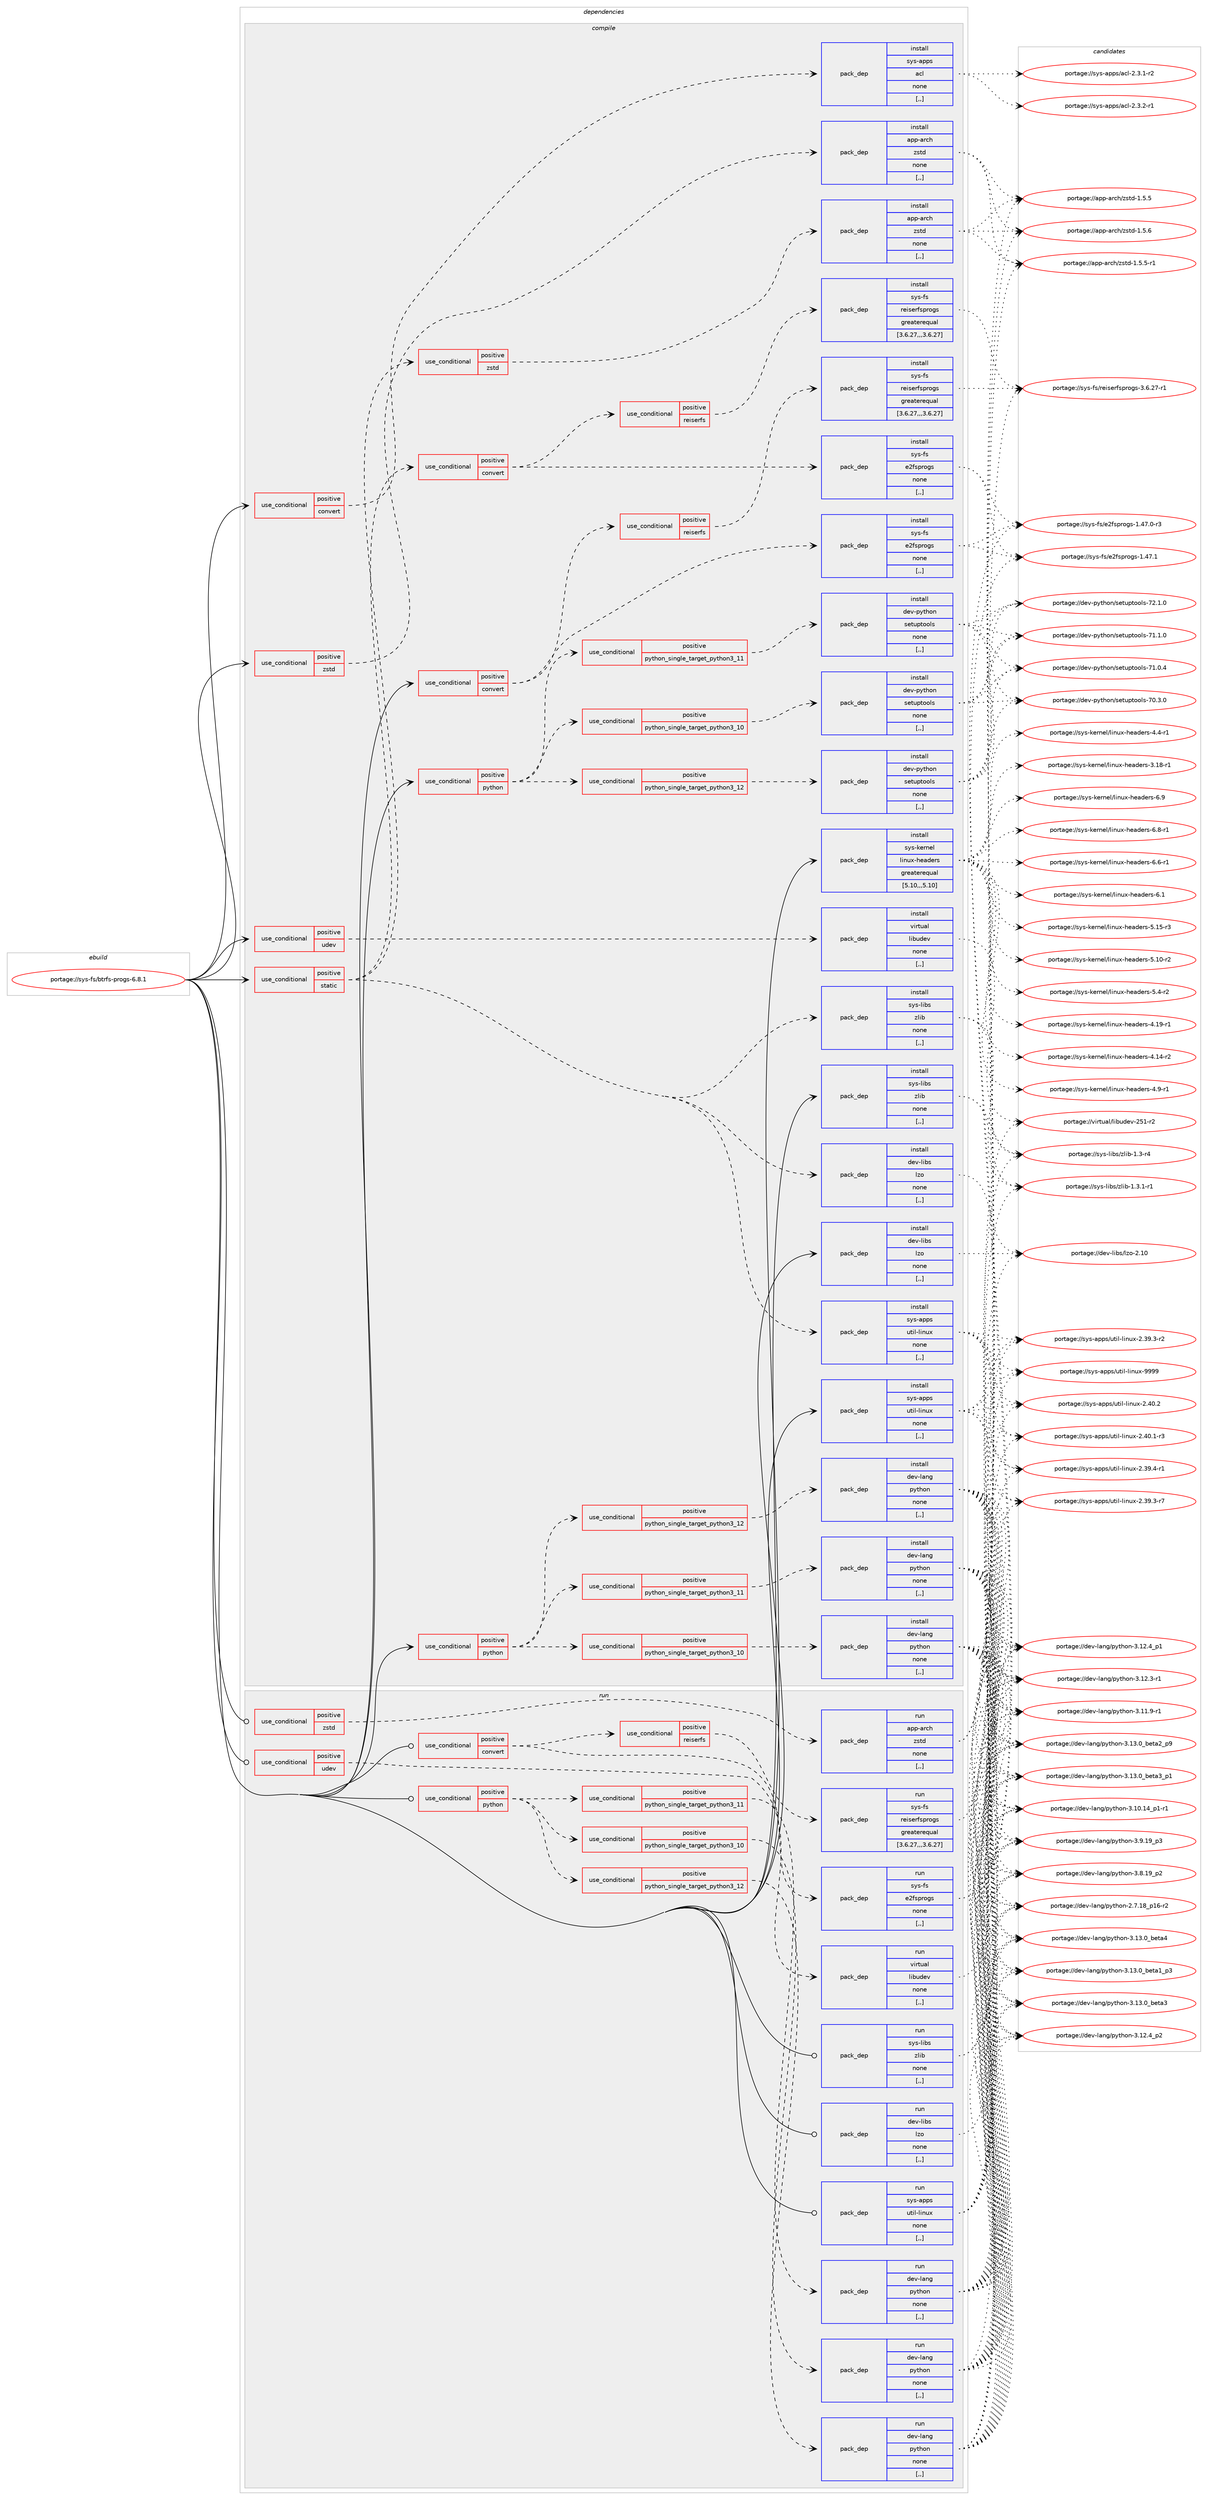 digraph prolog {

# *************
# Graph options
# *************

newrank=true;
concentrate=true;
compound=true;
graph [rankdir=LR,fontname=Helvetica,fontsize=10,ranksep=1.5];#, ranksep=2.5, nodesep=0.2];
edge  [arrowhead=vee];
node  [fontname=Helvetica,fontsize=10];

# **********
# The ebuild
# **********

subgraph cluster_leftcol {
color=gray;
label=<<i>ebuild</i>>;
id [label="portage://sys-fs/btrfs-progs-6.8.1", color=red, width=4, href="../sys-fs/btrfs-progs-6.8.1.svg"];
}

# ****************
# The dependencies
# ****************

subgraph cluster_midcol {
color=gray;
label=<<i>dependencies</i>>;
subgraph cluster_compile {
fillcolor="#eeeeee";
style=filled;
label=<<i>compile</i>>;
subgraph cond115962 {
dependency435616 [label=<<TABLE BORDER="0" CELLBORDER="1" CELLSPACING="0" CELLPADDING="4"><TR><TD ROWSPAN="3" CELLPADDING="10">use_conditional</TD></TR><TR><TD>positive</TD></TR><TR><TD>convert</TD></TR></TABLE>>, shape=none, color=red];
subgraph pack316686 {
dependency435617 [label=<<TABLE BORDER="0" CELLBORDER="1" CELLSPACING="0" CELLPADDING="4" WIDTH="220"><TR><TD ROWSPAN="6" CELLPADDING="30">pack_dep</TD></TR><TR><TD WIDTH="110">install</TD></TR><TR><TD>sys-apps</TD></TR><TR><TD>acl</TD></TR><TR><TD>none</TD></TR><TR><TD>[,,]</TD></TR></TABLE>>, shape=none, color=blue];
}
dependency435616:e -> dependency435617:w [weight=20,style="dashed",arrowhead="vee"];
}
id:e -> dependency435616:w [weight=20,style="solid",arrowhead="vee"];
subgraph cond115963 {
dependency435618 [label=<<TABLE BORDER="0" CELLBORDER="1" CELLSPACING="0" CELLPADDING="4"><TR><TD ROWSPAN="3" CELLPADDING="10">use_conditional</TD></TR><TR><TD>positive</TD></TR><TR><TD>convert</TD></TR></TABLE>>, shape=none, color=red];
subgraph pack316687 {
dependency435619 [label=<<TABLE BORDER="0" CELLBORDER="1" CELLSPACING="0" CELLPADDING="4" WIDTH="220"><TR><TD ROWSPAN="6" CELLPADDING="30">pack_dep</TD></TR><TR><TD WIDTH="110">install</TD></TR><TR><TD>sys-fs</TD></TR><TR><TD>e2fsprogs</TD></TR><TR><TD>none</TD></TR><TR><TD>[,,]</TD></TR></TABLE>>, shape=none, color=blue];
}
dependency435618:e -> dependency435619:w [weight=20,style="dashed",arrowhead="vee"];
subgraph cond115964 {
dependency435620 [label=<<TABLE BORDER="0" CELLBORDER="1" CELLSPACING="0" CELLPADDING="4"><TR><TD ROWSPAN="3" CELLPADDING="10">use_conditional</TD></TR><TR><TD>positive</TD></TR><TR><TD>reiserfs</TD></TR></TABLE>>, shape=none, color=red];
subgraph pack316688 {
dependency435621 [label=<<TABLE BORDER="0" CELLBORDER="1" CELLSPACING="0" CELLPADDING="4" WIDTH="220"><TR><TD ROWSPAN="6" CELLPADDING="30">pack_dep</TD></TR><TR><TD WIDTH="110">install</TD></TR><TR><TD>sys-fs</TD></TR><TR><TD>reiserfsprogs</TD></TR><TR><TD>greaterequal</TD></TR><TR><TD>[3.6.27,,,3.6.27]</TD></TR></TABLE>>, shape=none, color=blue];
}
dependency435620:e -> dependency435621:w [weight=20,style="dashed",arrowhead="vee"];
}
dependency435618:e -> dependency435620:w [weight=20,style="dashed",arrowhead="vee"];
}
id:e -> dependency435618:w [weight=20,style="solid",arrowhead="vee"];
subgraph cond115965 {
dependency435622 [label=<<TABLE BORDER="0" CELLBORDER="1" CELLSPACING="0" CELLPADDING="4"><TR><TD ROWSPAN="3" CELLPADDING="10">use_conditional</TD></TR><TR><TD>positive</TD></TR><TR><TD>python</TD></TR></TABLE>>, shape=none, color=red];
subgraph cond115966 {
dependency435623 [label=<<TABLE BORDER="0" CELLBORDER="1" CELLSPACING="0" CELLPADDING="4"><TR><TD ROWSPAN="3" CELLPADDING="10">use_conditional</TD></TR><TR><TD>positive</TD></TR><TR><TD>python_single_target_python3_10</TD></TR></TABLE>>, shape=none, color=red];
subgraph pack316689 {
dependency435624 [label=<<TABLE BORDER="0" CELLBORDER="1" CELLSPACING="0" CELLPADDING="4" WIDTH="220"><TR><TD ROWSPAN="6" CELLPADDING="30">pack_dep</TD></TR><TR><TD WIDTH="110">install</TD></TR><TR><TD>dev-lang</TD></TR><TR><TD>python</TD></TR><TR><TD>none</TD></TR><TR><TD>[,,]</TD></TR></TABLE>>, shape=none, color=blue];
}
dependency435623:e -> dependency435624:w [weight=20,style="dashed",arrowhead="vee"];
}
dependency435622:e -> dependency435623:w [weight=20,style="dashed",arrowhead="vee"];
subgraph cond115967 {
dependency435625 [label=<<TABLE BORDER="0" CELLBORDER="1" CELLSPACING="0" CELLPADDING="4"><TR><TD ROWSPAN="3" CELLPADDING="10">use_conditional</TD></TR><TR><TD>positive</TD></TR><TR><TD>python_single_target_python3_11</TD></TR></TABLE>>, shape=none, color=red];
subgraph pack316690 {
dependency435626 [label=<<TABLE BORDER="0" CELLBORDER="1" CELLSPACING="0" CELLPADDING="4" WIDTH="220"><TR><TD ROWSPAN="6" CELLPADDING="30">pack_dep</TD></TR><TR><TD WIDTH="110">install</TD></TR><TR><TD>dev-lang</TD></TR><TR><TD>python</TD></TR><TR><TD>none</TD></TR><TR><TD>[,,]</TD></TR></TABLE>>, shape=none, color=blue];
}
dependency435625:e -> dependency435626:w [weight=20,style="dashed",arrowhead="vee"];
}
dependency435622:e -> dependency435625:w [weight=20,style="dashed",arrowhead="vee"];
subgraph cond115968 {
dependency435627 [label=<<TABLE BORDER="0" CELLBORDER="1" CELLSPACING="0" CELLPADDING="4"><TR><TD ROWSPAN="3" CELLPADDING="10">use_conditional</TD></TR><TR><TD>positive</TD></TR><TR><TD>python_single_target_python3_12</TD></TR></TABLE>>, shape=none, color=red];
subgraph pack316691 {
dependency435628 [label=<<TABLE BORDER="0" CELLBORDER="1" CELLSPACING="0" CELLPADDING="4" WIDTH="220"><TR><TD ROWSPAN="6" CELLPADDING="30">pack_dep</TD></TR><TR><TD WIDTH="110">install</TD></TR><TR><TD>dev-lang</TD></TR><TR><TD>python</TD></TR><TR><TD>none</TD></TR><TR><TD>[,,]</TD></TR></TABLE>>, shape=none, color=blue];
}
dependency435627:e -> dependency435628:w [weight=20,style="dashed",arrowhead="vee"];
}
dependency435622:e -> dependency435627:w [weight=20,style="dashed",arrowhead="vee"];
}
id:e -> dependency435622:w [weight=20,style="solid",arrowhead="vee"];
subgraph cond115969 {
dependency435629 [label=<<TABLE BORDER="0" CELLBORDER="1" CELLSPACING="0" CELLPADDING="4"><TR><TD ROWSPAN="3" CELLPADDING="10">use_conditional</TD></TR><TR><TD>positive</TD></TR><TR><TD>python</TD></TR></TABLE>>, shape=none, color=red];
subgraph cond115970 {
dependency435630 [label=<<TABLE BORDER="0" CELLBORDER="1" CELLSPACING="0" CELLPADDING="4"><TR><TD ROWSPAN="3" CELLPADDING="10">use_conditional</TD></TR><TR><TD>positive</TD></TR><TR><TD>python_single_target_python3_10</TD></TR></TABLE>>, shape=none, color=red];
subgraph pack316692 {
dependency435631 [label=<<TABLE BORDER="0" CELLBORDER="1" CELLSPACING="0" CELLPADDING="4" WIDTH="220"><TR><TD ROWSPAN="6" CELLPADDING="30">pack_dep</TD></TR><TR><TD WIDTH="110">install</TD></TR><TR><TD>dev-python</TD></TR><TR><TD>setuptools</TD></TR><TR><TD>none</TD></TR><TR><TD>[,,]</TD></TR></TABLE>>, shape=none, color=blue];
}
dependency435630:e -> dependency435631:w [weight=20,style="dashed",arrowhead="vee"];
}
dependency435629:e -> dependency435630:w [weight=20,style="dashed",arrowhead="vee"];
subgraph cond115971 {
dependency435632 [label=<<TABLE BORDER="0" CELLBORDER="1" CELLSPACING="0" CELLPADDING="4"><TR><TD ROWSPAN="3" CELLPADDING="10">use_conditional</TD></TR><TR><TD>positive</TD></TR><TR><TD>python_single_target_python3_11</TD></TR></TABLE>>, shape=none, color=red];
subgraph pack316693 {
dependency435633 [label=<<TABLE BORDER="0" CELLBORDER="1" CELLSPACING="0" CELLPADDING="4" WIDTH="220"><TR><TD ROWSPAN="6" CELLPADDING="30">pack_dep</TD></TR><TR><TD WIDTH="110">install</TD></TR><TR><TD>dev-python</TD></TR><TR><TD>setuptools</TD></TR><TR><TD>none</TD></TR><TR><TD>[,,]</TD></TR></TABLE>>, shape=none, color=blue];
}
dependency435632:e -> dependency435633:w [weight=20,style="dashed",arrowhead="vee"];
}
dependency435629:e -> dependency435632:w [weight=20,style="dashed",arrowhead="vee"];
subgraph cond115972 {
dependency435634 [label=<<TABLE BORDER="0" CELLBORDER="1" CELLSPACING="0" CELLPADDING="4"><TR><TD ROWSPAN="3" CELLPADDING="10">use_conditional</TD></TR><TR><TD>positive</TD></TR><TR><TD>python_single_target_python3_12</TD></TR></TABLE>>, shape=none, color=red];
subgraph pack316694 {
dependency435635 [label=<<TABLE BORDER="0" CELLBORDER="1" CELLSPACING="0" CELLPADDING="4" WIDTH="220"><TR><TD ROWSPAN="6" CELLPADDING="30">pack_dep</TD></TR><TR><TD WIDTH="110">install</TD></TR><TR><TD>dev-python</TD></TR><TR><TD>setuptools</TD></TR><TR><TD>none</TD></TR><TR><TD>[,,]</TD></TR></TABLE>>, shape=none, color=blue];
}
dependency435634:e -> dependency435635:w [weight=20,style="dashed",arrowhead="vee"];
}
dependency435629:e -> dependency435634:w [weight=20,style="dashed",arrowhead="vee"];
}
id:e -> dependency435629:w [weight=20,style="solid",arrowhead="vee"];
subgraph cond115973 {
dependency435636 [label=<<TABLE BORDER="0" CELLBORDER="1" CELLSPACING="0" CELLPADDING="4"><TR><TD ROWSPAN="3" CELLPADDING="10">use_conditional</TD></TR><TR><TD>positive</TD></TR><TR><TD>static</TD></TR></TABLE>>, shape=none, color=red];
subgraph pack316695 {
dependency435637 [label=<<TABLE BORDER="0" CELLBORDER="1" CELLSPACING="0" CELLPADDING="4" WIDTH="220"><TR><TD ROWSPAN="6" CELLPADDING="30">pack_dep</TD></TR><TR><TD WIDTH="110">install</TD></TR><TR><TD>dev-libs</TD></TR><TR><TD>lzo</TD></TR><TR><TD>none</TD></TR><TR><TD>[,,]</TD></TR></TABLE>>, shape=none, color=blue];
}
dependency435636:e -> dependency435637:w [weight=20,style="dashed",arrowhead="vee"];
subgraph pack316696 {
dependency435638 [label=<<TABLE BORDER="0" CELLBORDER="1" CELLSPACING="0" CELLPADDING="4" WIDTH="220"><TR><TD ROWSPAN="6" CELLPADDING="30">pack_dep</TD></TR><TR><TD WIDTH="110">install</TD></TR><TR><TD>sys-apps</TD></TR><TR><TD>util-linux</TD></TR><TR><TD>none</TD></TR><TR><TD>[,,]</TD></TR></TABLE>>, shape=none, color=blue];
}
dependency435636:e -> dependency435638:w [weight=20,style="dashed",arrowhead="vee"];
subgraph pack316697 {
dependency435639 [label=<<TABLE BORDER="0" CELLBORDER="1" CELLSPACING="0" CELLPADDING="4" WIDTH="220"><TR><TD ROWSPAN="6" CELLPADDING="30">pack_dep</TD></TR><TR><TD WIDTH="110">install</TD></TR><TR><TD>sys-libs</TD></TR><TR><TD>zlib</TD></TR><TR><TD>none</TD></TR><TR><TD>[,,]</TD></TR></TABLE>>, shape=none, color=blue];
}
dependency435636:e -> dependency435639:w [weight=20,style="dashed",arrowhead="vee"];
subgraph cond115974 {
dependency435640 [label=<<TABLE BORDER="0" CELLBORDER="1" CELLSPACING="0" CELLPADDING="4"><TR><TD ROWSPAN="3" CELLPADDING="10">use_conditional</TD></TR><TR><TD>positive</TD></TR><TR><TD>convert</TD></TR></TABLE>>, shape=none, color=red];
subgraph pack316698 {
dependency435641 [label=<<TABLE BORDER="0" CELLBORDER="1" CELLSPACING="0" CELLPADDING="4" WIDTH="220"><TR><TD ROWSPAN="6" CELLPADDING="30">pack_dep</TD></TR><TR><TD WIDTH="110">install</TD></TR><TR><TD>sys-fs</TD></TR><TR><TD>e2fsprogs</TD></TR><TR><TD>none</TD></TR><TR><TD>[,,]</TD></TR></TABLE>>, shape=none, color=blue];
}
dependency435640:e -> dependency435641:w [weight=20,style="dashed",arrowhead="vee"];
subgraph cond115975 {
dependency435642 [label=<<TABLE BORDER="0" CELLBORDER="1" CELLSPACING="0" CELLPADDING="4"><TR><TD ROWSPAN="3" CELLPADDING="10">use_conditional</TD></TR><TR><TD>positive</TD></TR><TR><TD>reiserfs</TD></TR></TABLE>>, shape=none, color=red];
subgraph pack316699 {
dependency435643 [label=<<TABLE BORDER="0" CELLBORDER="1" CELLSPACING="0" CELLPADDING="4" WIDTH="220"><TR><TD ROWSPAN="6" CELLPADDING="30">pack_dep</TD></TR><TR><TD WIDTH="110">install</TD></TR><TR><TD>sys-fs</TD></TR><TR><TD>reiserfsprogs</TD></TR><TR><TD>greaterequal</TD></TR><TR><TD>[3.6.27,,,3.6.27]</TD></TR></TABLE>>, shape=none, color=blue];
}
dependency435642:e -> dependency435643:w [weight=20,style="dashed",arrowhead="vee"];
}
dependency435640:e -> dependency435642:w [weight=20,style="dashed",arrowhead="vee"];
}
dependency435636:e -> dependency435640:w [weight=20,style="dashed",arrowhead="vee"];
subgraph cond115976 {
dependency435644 [label=<<TABLE BORDER="0" CELLBORDER="1" CELLSPACING="0" CELLPADDING="4"><TR><TD ROWSPAN="3" CELLPADDING="10">use_conditional</TD></TR><TR><TD>positive</TD></TR><TR><TD>zstd</TD></TR></TABLE>>, shape=none, color=red];
subgraph pack316700 {
dependency435645 [label=<<TABLE BORDER="0" CELLBORDER="1" CELLSPACING="0" CELLPADDING="4" WIDTH="220"><TR><TD ROWSPAN="6" CELLPADDING="30">pack_dep</TD></TR><TR><TD WIDTH="110">install</TD></TR><TR><TD>app-arch</TD></TR><TR><TD>zstd</TD></TR><TR><TD>none</TD></TR><TR><TD>[,,]</TD></TR></TABLE>>, shape=none, color=blue];
}
dependency435644:e -> dependency435645:w [weight=20,style="dashed",arrowhead="vee"];
}
dependency435636:e -> dependency435644:w [weight=20,style="dashed",arrowhead="vee"];
}
id:e -> dependency435636:w [weight=20,style="solid",arrowhead="vee"];
subgraph cond115977 {
dependency435646 [label=<<TABLE BORDER="0" CELLBORDER="1" CELLSPACING="0" CELLPADDING="4"><TR><TD ROWSPAN="3" CELLPADDING="10">use_conditional</TD></TR><TR><TD>positive</TD></TR><TR><TD>udev</TD></TR></TABLE>>, shape=none, color=red];
subgraph pack316701 {
dependency435647 [label=<<TABLE BORDER="0" CELLBORDER="1" CELLSPACING="0" CELLPADDING="4" WIDTH="220"><TR><TD ROWSPAN="6" CELLPADDING="30">pack_dep</TD></TR><TR><TD WIDTH="110">install</TD></TR><TR><TD>virtual</TD></TR><TR><TD>libudev</TD></TR><TR><TD>none</TD></TR><TR><TD>[,,]</TD></TR></TABLE>>, shape=none, color=blue];
}
dependency435646:e -> dependency435647:w [weight=20,style="dashed",arrowhead="vee"];
}
id:e -> dependency435646:w [weight=20,style="solid",arrowhead="vee"];
subgraph cond115978 {
dependency435648 [label=<<TABLE BORDER="0" CELLBORDER="1" CELLSPACING="0" CELLPADDING="4"><TR><TD ROWSPAN="3" CELLPADDING="10">use_conditional</TD></TR><TR><TD>positive</TD></TR><TR><TD>zstd</TD></TR></TABLE>>, shape=none, color=red];
subgraph pack316702 {
dependency435649 [label=<<TABLE BORDER="0" CELLBORDER="1" CELLSPACING="0" CELLPADDING="4" WIDTH="220"><TR><TD ROWSPAN="6" CELLPADDING="30">pack_dep</TD></TR><TR><TD WIDTH="110">install</TD></TR><TR><TD>app-arch</TD></TR><TR><TD>zstd</TD></TR><TR><TD>none</TD></TR><TR><TD>[,,]</TD></TR></TABLE>>, shape=none, color=blue];
}
dependency435648:e -> dependency435649:w [weight=20,style="dashed",arrowhead="vee"];
}
id:e -> dependency435648:w [weight=20,style="solid",arrowhead="vee"];
subgraph pack316703 {
dependency435650 [label=<<TABLE BORDER="0" CELLBORDER="1" CELLSPACING="0" CELLPADDING="4" WIDTH="220"><TR><TD ROWSPAN="6" CELLPADDING="30">pack_dep</TD></TR><TR><TD WIDTH="110">install</TD></TR><TR><TD>dev-libs</TD></TR><TR><TD>lzo</TD></TR><TR><TD>none</TD></TR><TR><TD>[,,]</TD></TR></TABLE>>, shape=none, color=blue];
}
id:e -> dependency435650:w [weight=20,style="solid",arrowhead="vee"];
subgraph pack316704 {
dependency435651 [label=<<TABLE BORDER="0" CELLBORDER="1" CELLSPACING="0" CELLPADDING="4" WIDTH="220"><TR><TD ROWSPAN="6" CELLPADDING="30">pack_dep</TD></TR><TR><TD WIDTH="110">install</TD></TR><TR><TD>sys-apps</TD></TR><TR><TD>util-linux</TD></TR><TR><TD>none</TD></TR><TR><TD>[,,]</TD></TR></TABLE>>, shape=none, color=blue];
}
id:e -> dependency435651:w [weight=20,style="solid",arrowhead="vee"];
subgraph pack316705 {
dependency435652 [label=<<TABLE BORDER="0" CELLBORDER="1" CELLSPACING="0" CELLPADDING="4" WIDTH="220"><TR><TD ROWSPAN="6" CELLPADDING="30">pack_dep</TD></TR><TR><TD WIDTH="110">install</TD></TR><TR><TD>sys-kernel</TD></TR><TR><TD>linux-headers</TD></TR><TR><TD>greaterequal</TD></TR><TR><TD>[5.10,,,5.10]</TD></TR></TABLE>>, shape=none, color=blue];
}
id:e -> dependency435652:w [weight=20,style="solid",arrowhead="vee"];
subgraph pack316706 {
dependency435653 [label=<<TABLE BORDER="0" CELLBORDER="1" CELLSPACING="0" CELLPADDING="4" WIDTH="220"><TR><TD ROWSPAN="6" CELLPADDING="30">pack_dep</TD></TR><TR><TD WIDTH="110">install</TD></TR><TR><TD>sys-libs</TD></TR><TR><TD>zlib</TD></TR><TR><TD>none</TD></TR><TR><TD>[,,]</TD></TR></TABLE>>, shape=none, color=blue];
}
id:e -> dependency435653:w [weight=20,style="solid",arrowhead="vee"];
}
subgraph cluster_compileandrun {
fillcolor="#eeeeee";
style=filled;
label=<<i>compile and run</i>>;
}
subgraph cluster_run {
fillcolor="#eeeeee";
style=filled;
label=<<i>run</i>>;
subgraph cond115979 {
dependency435654 [label=<<TABLE BORDER="0" CELLBORDER="1" CELLSPACING="0" CELLPADDING="4"><TR><TD ROWSPAN="3" CELLPADDING="10">use_conditional</TD></TR><TR><TD>positive</TD></TR><TR><TD>convert</TD></TR></TABLE>>, shape=none, color=red];
subgraph pack316707 {
dependency435655 [label=<<TABLE BORDER="0" CELLBORDER="1" CELLSPACING="0" CELLPADDING="4" WIDTH="220"><TR><TD ROWSPAN="6" CELLPADDING="30">pack_dep</TD></TR><TR><TD WIDTH="110">run</TD></TR><TR><TD>sys-fs</TD></TR><TR><TD>e2fsprogs</TD></TR><TR><TD>none</TD></TR><TR><TD>[,,]</TD></TR></TABLE>>, shape=none, color=blue];
}
dependency435654:e -> dependency435655:w [weight=20,style="dashed",arrowhead="vee"];
subgraph cond115980 {
dependency435656 [label=<<TABLE BORDER="0" CELLBORDER="1" CELLSPACING="0" CELLPADDING="4"><TR><TD ROWSPAN="3" CELLPADDING="10">use_conditional</TD></TR><TR><TD>positive</TD></TR><TR><TD>reiserfs</TD></TR></TABLE>>, shape=none, color=red];
subgraph pack316708 {
dependency435657 [label=<<TABLE BORDER="0" CELLBORDER="1" CELLSPACING="0" CELLPADDING="4" WIDTH="220"><TR><TD ROWSPAN="6" CELLPADDING="30">pack_dep</TD></TR><TR><TD WIDTH="110">run</TD></TR><TR><TD>sys-fs</TD></TR><TR><TD>reiserfsprogs</TD></TR><TR><TD>greaterequal</TD></TR><TR><TD>[3.6.27,,,3.6.27]</TD></TR></TABLE>>, shape=none, color=blue];
}
dependency435656:e -> dependency435657:w [weight=20,style="dashed",arrowhead="vee"];
}
dependency435654:e -> dependency435656:w [weight=20,style="dashed",arrowhead="vee"];
}
id:e -> dependency435654:w [weight=20,style="solid",arrowhead="odot"];
subgraph cond115981 {
dependency435658 [label=<<TABLE BORDER="0" CELLBORDER="1" CELLSPACING="0" CELLPADDING="4"><TR><TD ROWSPAN="3" CELLPADDING="10">use_conditional</TD></TR><TR><TD>positive</TD></TR><TR><TD>python</TD></TR></TABLE>>, shape=none, color=red];
subgraph cond115982 {
dependency435659 [label=<<TABLE BORDER="0" CELLBORDER="1" CELLSPACING="0" CELLPADDING="4"><TR><TD ROWSPAN="3" CELLPADDING="10">use_conditional</TD></TR><TR><TD>positive</TD></TR><TR><TD>python_single_target_python3_10</TD></TR></TABLE>>, shape=none, color=red];
subgraph pack316709 {
dependency435660 [label=<<TABLE BORDER="0" CELLBORDER="1" CELLSPACING="0" CELLPADDING="4" WIDTH="220"><TR><TD ROWSPAN="6" CELLPADDING="30">pack_dep</TD></TR><TR><TD WIDTH="110">run</TD></TR><TR><TD>dev-lang</TD></TR><TR><TD>python</TD></TR><TR><TD>none</TD></TR><TR><TD>[,,]</TD></TR></TABLE>>, shape=none, color=blue];
}
dependency435659:e -> dependency435660:w [weight=20,style="dashed",arrowhead="vee"];
}
dependency435658:e -> dependency435659:w [weight=20,style="dashed",arrowhead="vee"];
subgraph cond115983 {
dependency435661 [label=<<TABLE BORDER="0" CELLBORDER="1" CELLSPACING="0" CELLPADDING="4"><TR><TD ROWSPAN="3" CELLPADDING="10">use_conditional</TD></TR><TR><TD>positive</TD></TR><TR><TD>python_single_target_python3_11</TD></TR></TABLE>>, shape=none, color=red];
subgraph pack316710 {
dependency435662 [label=<<TABLE BORDER="0" CELLBORDER="1" CELLSPACING="0" CELLPADDING="4" WIDTH="220"><TR><TD ROWSPAN="6" CELLPADDING="30">pack_dep</TD></TR><TR><TD WIDTH="110">run</TD></TR><TR><TD>dev-lang</TD></TR><TR><TD>python</TD></TR><TR><TD>none</TD></TR><TR><TD>[,,]</TD></TR></TABLE>>, shape=none, color=blue];
}
dependency435661:e -> dependency435662:w [weight=20,style="dashed",arrowhead="vee"];
}
dependency435658:e -> dependency435661:w [weight=20,style="dashed",arrowhead="vee"];
subgraph cond115984 {
dependency435663 [label=<<TABLE BORDER="0" CELLBORDER="1" CELLSPACING="0" CELLPADDING="4"><TR><TD ROWSPAN="3" CELLPADDING="10">use_conditional</TD></TR><TR><TD>positive</TD></TR><TR><TD>python_single_target_python3_12</TD></TR></TABLE>>, shape=none, color=red];
subgraph pack316711 {
dependency435664 [label=<<TABLE BORDER="0" CELLBORDER="1" CELLSPACING="0" CELLPADDING="4" WIDTH="220"><TR><TD ROWSPAN="6" CELLPADDING="30">pack_dep</TD></TR><TR><TD WIDTH="110">run</TD></TR><TR><TD>dev-lang</TD></TR><TR><TD>python</TD></TR><TR><TD>none</TD></TR><TR><TD>[,,]</TD></TR></TABLE>>, shape=none, color=blue];
}
dependency435663:e -> dependency435664:w [weight=20,style="dashed",arrowhead="vee"];
}
dependency435658:e -> dependency435663:w [weight=20,style="dashed",arrowhead="vee"];
}
id:e -> dependency435658:w [weight=20,style="solid",arrowhead="odot"];
subgraph cond115985 {
dependency435665 [label=<<TABLE BORDER="0" CELLBORDER="1" CELLSPACING="0" CELLPADDING="4"><TR><TD ROWSPAN="3" CELLPADDING="10">use_conditional</TD></TR><TR><TD>positive</TD></TR><TR><TD>udev</TD></TR></TABLE>>, shape=none, color=red];
subgraph pack316712 {
dependency435666 [label=<<TABLE BORDER="0" CELLBORDER="1" CELLSPACING="0" CELLPADDING="4" WIDTH="220"><TR><TD ROWSPAN="6" CELLPADDING="30">pack_dep</TD></TR><TR><TD WIDTH="110">run</TD></TR><TR><TD>virtual</TD></TR><TR><TD>libudev</TD></TR><TR><TD>none</TD></TR><TR><TD>[,,]</TD></TR></TABLE>>, shape=none, color=blue];
}
dependency435665:e -> dependency435666:w [weight=20,style="dashed",arrowhead="vee"];
}
id:e -> dependency435665:w [weight=20,style="solid",arrowhead="odot"];
subgraph cond115986 {
dependency435667 [label=<<TABLE BORDER="0" CELLBORDER="1" CELLSPACING="0" CELLPADDING="4"><TR><TD ROWSPAN="3" CELLPADDING="10">use_conditional</TD></TR><TR><TD>positive</TD></TR><TR><TD>zstd</TD></TR></TABLE>>, shape=none, color=red];
subgraph pack316713 {
dependency435668 [label=<<TABLE BORDER="0" CELLBORDER="1" CELLSPACING="0" CELLPADDING="4" WIDTH="220"><TR><TD ROWSPAN="6" CELLPADDING="30">pack_dep</TD></TR><TR><TD WIDTH="110">run</TD></TR><TR><TD>app-arch</TD></TR><TR><TD>zstd</TD></TR><TR><TD>none</TD></TR><TR><TD>[,,]</TD></TR></TABLE>>, shape=none, color=blue];
}
dependency435667:e -> dependency435668:w [weight=20,style="dashed",arrowhead="vee"];
}
id:e -> dependency435667:w [weight=20,style="solid",arrowhead="odot"];
subgraph pack316714 {
dependency435669 [label=<<TABLE BORDER="0" CELLBORDER="1" CELLSPACING="0" CELLPADDING="4" WIDTH="220"><TR><TD ROWSPAN="6" CELLPADDING="30">pack_dep</TD></TR><TR><TD WIDTH="110">run</TD></TR><TR><TD>dev-libs</TD></TR><TR><TD>lzo</TD></TR><TR><TD>none</TD></TR><TR><TD>[,,]</TD></TR></TABLE>>, shape=none, color=blue];
}
id:e -> dependency435669:w [weight=20,style="solid",arrowhead="odot"];
subgraph pack316715 {
dependency435670 [label=<<TABLE BORDER="0" CELLBORDER="1" CELLSPACING="0" CELLPADDING="4" WIDTH="220"><TR><TD ROWSPAN="6" CELLPADDING="30">pack_dep</TD></TR><TR><TD WIDTH="110">run</TD></TR><TR><TD>sys-apps</TD></TR><TR><TD>util-linux</TD></TR><TR><TD>none</TD></TR><TR><TD>[,,]</TD></TR></TABLE>>, shape=none, color=blue];
}
id:e -> dependency435670:w [weight=20,style="solid",arrowhead="odot"];
subgraph pack316716 {
dependency435671 [label=<<TABLE BORDER="0" CELLBORDER="1" CELLSPACING="0" CELLPADDING="4" WIDTH="220"><TR><TD ROWSPAN="6" CELLPADDING="30">pack_dep</TD></TR><TR><TD WIDTH="110">run</TD></TR><TR><TD>sys-libs</TD></TR><TR><TD>zlib</TD></TR><TR><TD>none</TD></TR><TR><TD>[,,]</TD></TR></TABLE>>, shape=none, color=blue];
}
id:e -> dependency435671:w [weight=20,style="solid",arrowhead="odot"];
}
}

# **************
# The candidates
# **************

subgraph cluster_choices {
rank=same;
color=gray;
label=<<i>candidates</i>>;

subgraph choice316686 {
color=black;
nodesep=1;
choice11512111545971121121154797991084550465146504511449 [label="portage://sys-apps/acl-2.3.2-r1", color=red, width=4,href="../sys-apps/acl-2.3.2-r1.svg"];
choice11512111545971121121154797991084550465146494511450 [label="portage://sys-apps/acl-2.3.1-r2", color=red, width=4,href="../sys-apps/acl-2.3.1-r2.svg"];
dependency435617:e -> choice11512111545971121121154797991084550465146504511449:w [style=dotted,weight="100"];
dependency435617:e -> choice11512111545971121121154797991084550465146494511450:w [style=dotted,weight="100"];
}
subgraph choice316687 {
color=black;
nodesep=1;
choice11512111545102115471015010211511211411110311545494652554649 [label="portage://sys-fs/e2fsprogs-1.47.1", color=red, width=4,href="../sys-fs/e2fsprogs-1.47.1.svg"];
choice115121115451021154710150102115112114111103115454946525546484511451 [label="portage://sys-fs/e2fsprogs-1.47.0-r3", color=red, width=4,href="../sys-fs/e2fsprogs-1.47.0-r3.svg"];
dependency435619:e -> choice11512111545102115471015010211511211411110311545494652554649:w [style=dotted,weight="100"];
dependency435619:e -> choice115121115451021154710150102115112114111103115454946525546484511451:w [style=dotted,weight="100"];
}
subgraph choice316688 {
color=black;
nodesep=1;
choice1151211154510211547114101105115101114102115112114111103115455146544650554511449 [label="portage://sys-fs/reiserfsprogs-3.6.27-r1", color=red, width=4,href="../sys-fs/reiserfsprogs-3.6.27-r1.svg"];
dependency435621:e -> choice1151211154510211547114101105115101114102115112114111103115455146544650554511449:w [style=dotted,weight="100"];
}
subgraph choice316689 {
color=black;
nodesep=1;
choice1001011184510897110103471121211161041111104551464951464895981011169752 [label="portage://dev-lang/python-3.13.0_beta4", color=red, width=4,href="../dev-lang/python-3.13.0_beta4.svg"];
choice10010111845108971101034711212111610411111045514649514648959810111697519511249 [label="portage://dev-lang/python-3.13.0_beta3_p1", color=red, width=4,href="../dev-lang/python-3.13.0_beta3_p1.svg"];
choice1001011184510897110103471121211161041111104551464951464895981011169751 [label="portage://dev-lang/python-3.13.0_beta3", color=red, width=4,href="../dev-lang/python-3.13.0_beta3.svg"];
choice10010111845108971101034711212111610411111045514649514648959810111697509511257 [label="portage://dev-lang/python-3.13.0_beta2_p9", color=red, width=4,href="../dev-lang/python-3.13.0_beta2_p9.svg"];
choice10010111845108971101034711212111610411111045514649514648959810111697499511251 [label="portage://dev-lang/python-3.13.0_beta1_p3", color=red, width=4,href="../dev-lang/python-3.13.0_beta1_p3.svg"];
choice100101118451089711010347112121116104111110455146495046529511250 [label="portage://dev-lang/python-3.12.4_p2", color=red, width=4,href="../dev-lang/python-3.12.4_p2.svg"];
choice100101118451089711010347112121116104111110455146495046529511249 [label="portage://dev-lang/python-3.12.4_p1", color=red, width=4,href="../dev-lang/python-3.12.4_p1.svg"];
choice100101118451089711010347112121116104111110455146495046514511449 [label="portage://dev-lang/python-3.12.3-r1", color=red, width=4,href="../dev-lang/python-3.12.3-r1.svg"];
choice100101118451089711010347112121116104111110455146494946574511449 [label="portage://dev-lang/python-3.11.9-r1", color=red, width=4,href="../dev-lang/python-3.11.9-r1.svg"];
choice100101118451089711010347112121116104111110455146494846495295112494511449 [label="portage://dev-lang/python-3.10.14_p1-r1", color=red, width=4,href="../dev-lang/python-3.10.14_p1-r1.svg"];
choice100101118451089711010347112121116104111110455146574649579511251 [label="portage://dev-lang/python-3.9.19_p3", color=red, width=4,href="../dev-lang/python-3.9.19_p3.svg"];
choice100101118451089711010347112121116104111110455146564649579511250 [label="portage://dev-lang/python-3.8.19_p2", color=red, width=4,href="../dev-lang/python-3.8.19_p2.svg"];
choice100101118451089711010347112121116104111110455046554649569511249544511450 [label="portage://dev-lang/python-2.7.18_p16-r2", color=red, width=4,href="../dev-lang/python-2.7.18_p16-r2.svg"];
dependency435624:e -> choice1001011184510897110103471121211161041111104551464951464895981011169752:w [style=dotted,weight="100"];
dependency435624:e -> choice10010111845108971101034711212111610411111045514649514648959810111697519511249:w [style=dotted,weight="100"];
dependency435624:e -> choice1001011184510897110103471121211161041111104551464951464895981011169751:w [style=dotted,weight="100"];
dependency435624:e -> choice10010111845108971101034711212111610411111045514649514648959810111697509511257:w [style=dotted,weight="100"];
dependency435624:e -> choice10010111845108971101034711212111610411111045514649514648959810111697499511251:w [style=dotted,weight="100"];
dependency435624:e -> choice100101118451089711010347112121116104111110455146495046529511250:w [style=dotted,weight="100"];
dependency435624:e -> choice100101118451089711010347112121116104111110455146495046529511249:w [style=dotted,weight="100"];
dependency435624:e -> choice100101118451089711010347112121116104111110455146495046514511449:w [style=dotted,weight="100"];
dependency435624:e -> choice100101118451089711010347112121116104111110455146494946574511449:w [style=dotted,weight="100"];
dependency435624:e -> choice100101118451089711010347112121116104111110455146494846495295112494511449:w [style=dotted,weight="100"];
dependency435624:e -> choice100101118451089711010347112121116104111110455146574649579511251:w [style=dotted,weight="100"];
dependency435624:e -> choice100101118451089711010347112121116104111110455146564649579511250:w [style=dotted,weight="100"];
dependency435624:e -> choice100101118451089711010347112121116104111110455046554649569511249544511450:w [style=dotted,weight="100"];
}
subgraph choice316690 {
color=black;
nodesep=1;
choice1001011184510897110103471121211161041111104551464951464895981011169752 [label="portage://dev-lang/python-3.13.0_beta4", color=red, width=4,href="../dev-lang/python-3.13.0_beta4.svg"];
choice10010111845108971101034711212111610411111045514649514648959810111697519511249 [label="portage://dev-lang/python-3.13.0_beta3_p1", color=red, width=4,href="../dev-lang/python-3.13.0_beta3_p1.svg"];
choice1001011184510897110103471121211161041111104551464951464895981011169751 [label="portage://dev-lang/python-3.13.0_beta3", color=red, width=4,href="../dev-lang/python-3.13.0_beta3.svg"];
choice10010111845108971101034711212111610411111045514649514648959810111697509511257 [label="portage://dev-lang/python-3.13.0_beta2_p9", color=red, width=4,href="../dev-lang/python-3.13.0_beta2_p9.svg"];
choice10010111845108971101034711212111610411111045514649514648959810111697499511251 [label="portage://dev-lang/python-3.13.0_beta1_p3", color=red, width=4,href="../dev-lang/python-3.13.0_beta1_p3.svg"];
choice100101118451089711010347112121116104111110455146495046529511250 [label="portage://dev-lang/python-3.12.4_p2", color=red, width=4,href="../dev-lang/python-3.12.4_p2.svg"];
choice100101118451089711010347112121116104111110455146495046529511249 [label="portage://dev-lang/python-3.12.4_p1", color=red, width=4,href="../dev-lang/python-3.12.4_p1.svg"];
choice100101118451089711010347112121116104111110455146495046514511449 [label="portage://dev-lang/python-3.12.3-r1", color=red, width=4,href="../dev-lang/python-3.12.3-r1.svg"];
choice100101118451089711010347112121116104111110455146494946574511449 [label="portage://dev-lang/python-3.11.9-r1", color=red, width=4,href="../dev-lang/python-3.11.9-r1.svg"];
choice100101118451089711010347112121116104111110455146494846495295112494511449 [label="portage://dev-lang/python-3.10.14_p1-r1", color=red, width=4,href="../dev-lang/python-3.10.14_p1-r1.svg"];
choice100101118451089711010347112121116104111110455146574649579511251 [label="portage://dev-lang/python-3.9.19_p3", color=red, width=4,href="../dev-lang/python-3.9.19_p3.svg"];
choice100101118451089711010347112121116104111110455146564649579511250 [label="portage://dev-lang/python-3.8.19_p2", color=red, width=4,href="../dev-lang/python-3.8.19_p2.svg"];
choice100101118451089711010347112121116104111110455046554649569511249544511450 [label="portage://dev-lang/python-2.7.18_p16-r2", color=red, width=4,href="../dev-lang/python-2.7.18_p16-r2.svg"];
dependency435626:e -> choice1001011184510897110103471121211161041111104551464951464895981011169752:w [style=dotted,weight="100"];
dependency435626:e -> choice10010111845108971101034711212111610411111045514649514648959810111697519511249:w [style=dotted,weight="100"];
dependency435626:e -> choice1001011184510897110103471121211161041111104551464951464895981011169751:w [style=dotted,weight="100"];
dependency435626:e -> choice10010111845108971101034711212111610411111045514649514648959810111697509511257:w [style=dotted,weight="100"];
dependency435626:e -> choice10010111845108971101034711212111610411111045514649514648959810111697499511251:w [style=dotted,weight="100"];
dependency435626:e -> choice100101118451089711010347112121116104111110455146495046529511250:w [style=dotted,weight="100"];
dependency435626:e -> choice100101118451089711010347112121116104111110455146495046529511249:w [style=dotted,weight="100"];
dependency435626:e -> choice100101118451089711010347112121116104111110455146495046514511449:w [style=dotted,weight="100"];
dependency435626:e -> choice100101118451089711010347112121116104111110455146494946574511449:w [style=dotted,weight="100"];
dependency435626:e -> choice100101118451089711010347112121116104111110455146494846495295112494511449:w [style=dotted,weight="100"];
dependency435626:e -> choice100101118451089711010347112121116104111110455146574649579511251:w [style=dotted,weight="100"];
dependency435626:e -> choice100101118451089711010347112121116104111110455146564649579511250:w [style=dotted,weight="100"];
dependency435626:e -> choice100101118451089711010347112121116104111110455046554649569511249544511450:w [style=dotted,weight="100"];
}
subgraph choice316691 {
color=black;
nodesep=1;
choice1001011184510897110103471121211161041111104551464951464895981011169752 [label="portage://dev-lang/python-3.13.0_beta4", color=red, width=4,href="../dev-lang/python-3.13.0_beta4.svg"];
choice10010111845108971101034711212111610411111045514649514648959810111697519511249 [label="portage://dev-lang/python-3.13.0_beta3_p1", color=red, width=4,href="../dev-lang/python-3.13.0_beta3_p1.svg"];
choice1001011184510897110103471121211161041111104551464951464895981011169751 [label="portage://dev-lang/python-3.13.0_beta3", color=red, width=4,href="../dev-lang/python-3.13.0_beta3.svg"];
choice10010111845108971101034711212111610411111045514649514648959810111697509511257 [label="portage://dev-lang/python-3.13.0_beta2_p9", color=red, width=4,href="../dev-lang/python-3.13.0_beta2_p9.svg"];
choice10010111845108971101034711212111610411111045514649514648959810111697499511251 [label="portage://dev-lang/python-3.13.0_beta1_p3", color=red, width=4,href="../dev-lang/python-3.13.0_beta1_p3.svg"];
choice100101118451089711010347112121116104111110455146495046529511250 [label="portage://dev-lang/python-3.12.4_p2", color=red, width=4,href="../dev-lang/python-3.12.4_p2.svg"];
choice100101118451089711010347112121116104111110455146495046529511249 [label="portage://dev-lang/python-3.12.4_p1", color=red, width=4,href="../dev-lang/python-3.12.4_p1.svg"];
choice100101118451089711010347112121116104111110455146495046514511449 [label="portage://dev-lang/python-3.12.3-r1", color=red, width=4,href="../dev-lang/python-3.12.3-r1.svg"];
choice100101118451089711010347112121116104111110455146494946574511449 [label="portage://dev-lang/python-3.11.9-r1", color=red, width=4,href="../dev-lang/python-3.11.9-r1.svg"];
choice100101118451089711010347112121116104111110455146494846495295112494511449 [label="portage://dev-lang/python-3.10.14_p1-r1", color=red, width=4,href="../dev-lang/python-3.10.14_p1-r1.svg"];
choice100101118451089711010347112121116104111110455146574649579511251 [label="portage://dev-lang/python-3.9.19_p3", color=red, width=4,href="../dev-lang/python-3.9.19_p3.svg"];
choice100101118451089711010347112121116104111110455146564649579511250 [label="portage://dev-lang/python-3.8.19_p2", color=red, width=4,href="../dev-lang/python-3.8.19_p2.svg"];
choice100101118451089711010347112121116104111110455046554649569511249544511450 [label="portage://dev-lang/python-2.7.18_p16-r2", color=red, width=4,href="../dev-lang/python-2.7.18_p16-r2.svg"];
dependency435628:e -> choice1001011184510897110103471121211161041111104551464951464895981011169752:w [style=dotted,weight="100"];
dependency435628:e -> choice10010111845108971101034711212111610411111045514649514648959810111697519511249:w [style=dotted,weight="100"];
dependency435628:e -> choice1001011184510897110103471121211161041111104551464951464895981011169751:w [style=dotted,weight="100"];
dependency435628:e -> choice10010111845108971101034711212111610411111045514649514648959810111697509511257:w [style=dotted,weight="100"];
dependency435628:e -> choice10010111845108971101034711212111610411111045514649514648959810111697499511251:w [style=dotted,weight="100"];
dependency435628:e -> choice100101118451089711010347112121116104111110455146495046529511250:w [style=dotted,weight="100"];
dependency435628:e -> choice100101118451089711010347112121116104111110455146495046529511249:w [style=dotted,weight="100"];
dependency435628:e -> choice100101118451089711010347112121116104111110455146495046514511449:w [style=dotted,weight="100"];
dependency435628:e -> choice100101118451089711010347112121116104111110455146494946574511449:w [style=dotted,weight="100"];
dependency435628:e -> choice100101118451089711010347112121116104111110455146494846495295112494511449:w [style=dotted,weight="100"];
dependency435628:e -> choice100101118451089711010347112121116104111110455146574649579511251:w [style=dotted,weight="100"];
dependency435628:e -> choice100101118451089711010347112121116104111110455146564649579511250:w [style=dotted,weight="100"];
dependency435628:e -> choice100101118451089711010347112121116104111110455046554649569511249544511450:w [style=dotted,weight="100"];
}
subgraph choice316692 {
color=black;
nodesep=1;
choice100101118451121211161041111104711510111611711211611111110811545555046494648 [label="portage://dev-python/setuptools-72.1.0", color=red, width=4,href="../dev-python/setuptools-72.1.0.svg"];
choice100101118451121211161041111104711510111611711211611111110811545554946494648 [label="portage://dev-python/setuptools-71.1.0", color=red, width=4,href="../dev-python/setuptools-71.1.0.svg"];
choice100101118451121211161041111104711510111611711211611111110811545554946484652 [label="portage://dev-python/setuptools-71.0.4", color=red, width=4,href="../dev-python/setuptools-71.0.4.svg"];
choice100101118451121211161041111104711510111611711211611111110811545554846514648 [label="portage://dev-python/setuptools-70.3.0", color=red, width=4,href="../dev-python/setuptools-70.3.0.svg"];
dependency435631:e -> choice100101118451121211161041111104711510111611711211611111110811545555046494648:w [style=dotted,weight="100"];
dependency435631:e -> choice100101118451121211161041111104711510111611711211611111110811545554946494648:w [style=dotted,weight="100"];
dependency435631:e -> choice100101118451121211161041111104711510111611711211611111110811545554946484652:w [style=dotted,weight="100"];
dependency435631:e -> choice100101118451121211161041111104711510111611711211611111110811545554846514648:w [style=dotted,weight="100"];
}
subgraph choice316693 {
color=black;
nodesep=1;
choice100101118451121211161041111104711510111611711211611111110811545555046494648 [label="portage://dev-python/setuptools-72.1.0", color=red, width=4,href="../dev-python/setuptools-72.1.0.svg"];
choice100101118451121211161041111104711510111611711211611111110811545554946494648 [label="portage://dev-python/setuptools-71.1.0", color=red, width=4,href="../dev-python/setuptools-71.1.0.svg"];
choice100101118451121211161041111104711510111611711211611111110811545554946484652 [label="portage://dev-python/setuptools-71.0.4", color=red, width=4,href="../dev-python/setuptools-71.0.4.svg"];
choice100101118451121211161041111104711510111611711211611111110811545554846514648 [label="portage://dev-python/setuptools-70.3.0", color=red, width=4,href="../dev-python/setuptools-70.3.0.svg"];
dependency435633:e -> choice100101118451121211161041111104711510111611711211611111110811545555046494648:w [style=dotted,weight="100"];
dependency435633:e -> choice100101118451121211161041111104711510111611711211611111110811545554946494648:w [style=dotted,weight="100"];
dependency435633:e -> choice100101118451121211161041111104711510111611711211611111110811545554946484652:w [style=dotted,weight="100"];
dependency435633:e -> choice100101118451121211161041111104711510111611711211611111110811545554846514648:w [style=dotted,weight="100"];
}
subgraph choice316694 {
color=black;
nodesep=1;
choice100101118451121211161041111104711510111611711211611111110811545555046494648 [label="portage://dev-python/setuptools-72.1.0", color=red, width=4,href="../dev-python/setuptools-72.1.0.svg"];
choice100101118451121211161041111104711510111611711211611111110811545554946494648 [label="portage://dev-python/setuptools-71.1.0", color=red, width=4,href="../dev-python/setuptools-71.1.0.svg"];
choice100101118451121211161041111104711510111611711211611111110811545554946484652 [label="portage://dev-python/setuptools-71.0.4", color=red, width=4,href="../dev-python/setuptools-71.0.4.svg"];
choice100101118451121211161041111104711510111611711211611111110811545554846514648 [label="portage://dev-python/setuptools-70.3.0", color=red, width=4,href="../dev-python/setuptools-70.3.0.svg"];
dependency435635:e -> choice100101118451121211161041111104711510111611711211611111110811545555046494648:w [style=dotted,weight="100"];
dependency435635:e -> choice100101118451121211161041111104711510111611711211611111110811545554946494648:w [style=dotted,weight="100"];
dependency435635:e -> choice100101118451121211161041111104711510111611711211611111110811545554946484652:w [style=dotted,weight="100"];
dependency435635:e -> choice100101118451121211161041111104711510111611711211611111110811545554846514648:w [style=dotted,weight="100"];
}
subgraph choice316695 {
color=black;
nodesep=1;
choice1001011184510810598115471081221114550464948 [label="portage://dev-libs/lzo-2.10", color=red, width=4,href="../dev-libs/lzo-2.10.svg"];
dependency435637:e -> choice1001011184510810598115471081221114550464948:w [style=dotted,weight="100"];
}
subgraph choice316696 {
color=black;
nodesep=1;
choice115121115459711211211547117116105108451081051101171204557575757 [label="portage://sys-apps/util-linux-9999", color=red, width=4,href="../sys-apps/util-linux-9999.svg"];
choice1151211154597112112115471171161051084510810511011712045504652484650 [label="portage://sys-apps/util-linux-2.40.2", color=red, width=4,href="../sys-apps/util-linux-2.40.2.svg"];
choice11512111545971121121154711711610510845108105110117120455046524846494511451 [label="portage://sys-apps/util-linux-2.40.1-r3", color=red, width=4,href="../sys-apps/util-linux-2.40.1-r3.svg"];
choice11512111545971121121154711711610510845108105110117120455046515746524511449 [label="portage://sys-apps/util-linux-2.39.4-r1", color=red, width=4,href="../sys-apps/util-linux-2.39.4-r1.svg"];
choice11512111545971121121154711711610510845108105110117120455046515746514511455 [label="portage://sys-apps/util-linux-2.39.3-r7", color=red, width=4,href="../sys-apps/util-linux-2.39.3-r7.svg"];
choice11512111545971121121154711711610510845108105110117120455046515746514511450 [label="portage://sys-apps/util-linux-2.39.3-r2", color=red, width=4,href="../sys-apps/util-linux-2.39.3-r2.svg"];
dependency435638:e -> choice115121115459711211211547117116105108451081051101171204557575757:w [style=dotted,weight="100"];
dependency435638:e -> choice1151211154597112112115471171161051084510810511011712045504652484650:w [style=dotted,weight="100"];
dependency435638:e -> choice11512111545971121121154711711610510845108105110117120455046524846494511451:w [style=dotted,weight="100"];
dependency435638:e -> choice11512111545971121121154711711610510845108105110117120455046515746524511449:w [style=dotted,weight="100"];
dependency435638:e -> choice11512111545971121121154711711610510845108105110117120455046515746514511455:w [style=dotted,weight="100"];
dependency435638:e -> choice11512111545971121121154711711610510845108105110117120455046515746514511450:w [style=dotted,weight="100"];
}
subgraph choice316697 {
color=black;
nodesep=1;
choice115121115451081059811547122108105984549465146494511449 [label="portage://sys-libs/zlib-1.3.1-r1", color=red, width=4,href="../sys-libs/zlib-1.3.1-r1.svg"];
choice11512111545108105981154712210810598454946514511452 [label="portage://sys-libs/zlib-1.3-r4", color=red, width=4,href="../sys-libs/zlib-1.3-r4.svg"];
dependency435639:e -> choice115121115451081059811547122108105984549465146494511449:w [style=dotted,weight="100"];
dependency435639:e -> choice11512111545108105981154712210810598454946514511452:w [style=dotted,weight="100"];
}
subgraph choice316698 {
color=black;
nodesep=1;
choice11512111545102115471015010211511211411110311545494652554649 [label="portage://sys-fs/e2fsprogs-1.47.1", color=red, width=4,href="../sys-fs/e2fsprogs-1.47.1.svg"];
choice115121115451021154710150102115112114111103115454946525546484511451 [label="portage://sys-fs/e2fsprogs-1.47.0-r3", color=red, width=4,href="../sys-fs/e2fsprogs-1.47.0-r3.svg"];
dependency435641:e -> choice11512111545102115471015010211511211411110311545494652554649:w [style=dotted,weight="100"];
dependency435641:e -> choice115121115451021154710150102115112114111103115454946525546484511451:w [style=dotted,weight="100"];
}
subgraph choice316699 {
color=black;
nodesep=1;
choice1151211154510211547114101105115101114102115112114111103115455146544650554511449 [label="portage://sys-fs/reiserfsprogs-3.6.27-r1", color=red, width=4,href="../sys-fs/reiserfsprogs-3.6.27-r1.svg"];
dependency435643:e -> choice1151211154510211547114101105115101114102115112114111103115455146544650554511449:w [style=dotted,weight="100"];
}
subgraph choice316700 {
color=black;
nodesep=1;
choice9711211245971149910447122115116100454946534654 [label="portage://app-arch/zstd-1.5.6", color=red, width=4,href="../app-arch/zstd-1.5.6.svg"];
choice97112112459711499104471221151161004549465346534511449 [label="portage://app-arch/zstd-1.5.5-r1", color=red, width=4,href="../app-arch/zstd-1.5.5-r1.svg"];
choice9711211245971149910447122115116100454946534653 [label="portage://app-arch/zstd-1.5.5", color=red, width=4,href="../app-arch/zstd-1.5.5.svg"];
dependency435645:e -> choice9711211245971149910447122115116100454946534654:w [style=dotted,weight="100"];
dependency435645:e -> choice97112112459711499104471221151161004549465346534511449:w [style=dotted,weight="100"];
dependency435645:e -> choice9711211245971149910447122115116100454946534653:w [style=dotted,weight="100"];
}
subgraph choice316701 {
color=black;
nodesep=1;
choice118105114116117971084710810598117100101118455053494511450 [label="portage://virtual/libudev-251-r2", color=red, width=4,href="../virtual/libudev-251-r2.svg"];
dependency435647:e -> choice118105114116117971084710810598117100101118455053494511450:w [style=dotted,weight="100"];
}
subgraph choice316702 {
color=black;
nodesep=1;
choice9711211245971149910447122115116100454946534654 [label="portage://app-arch/zstd-1.5.6", color=red, width=4,href="../app-arch/zstd-1.5.6.svg"];
choice97112112459711499104471221151161004549465346534511449 [label="portage://app-arch/zstd-1.5.5-r1", color=red, width=4,href="../app-arch/zstd-1.5.5-r1.svg"];
choice9711211245971149910447122115116100454946534653 [label="portage://app-arch/zstd-1.5.5", color=red, width=4,href="../app-arch/zstd-1.5.5.svg"];
dependency435649:e -> choice9711211245971149910447122115116100454946534654:w [style=dotted,weight="100"];
dependency435649:e -> choice97112112459711499104471221151161004549465346534511449:w [style=dotted,weight="100"];
dependency435649:e -> choice9711211245971149910447122115116100454946534653:w [style=dotted,weight="100"];
}
subgraph choice316703 {
color=black;
nodesep=1;
choice1001011184510810598115471081221114550464948 [label="portage://dev-libs/lzo-2.10", color=red, width=4,href="../dev-libs/lzo-2.10.svg"];
dependency435650:e -> choice1001011184510810598115471081221114550464948:w [style=dotted,weight="100"];
}
subgraph choice316704 {
color=black;
nodesep=1;
choice115121115459711211211547117116105108451081051101171204557575757 [label="portage://sys-apps/util-linux-9999", color=red, width=4,href="../sys-apps/util-linux-9999.svg"];
choice1151211154597112112115471171161051084510810511011712045504652484650 [label="portage://sys-apps/util-linux-2.40.2", color=red, width=4,href="../sys-apps/util-linux-2.40.2.svg"];
choice11512111545971121121154711711610510845108105110117120455046524846494511451 [label="portage://sys-apps/util-linux-2.40.1-r3", color=red, width=4,href="../sys-apps/util-linux-2.40.1-r3.svg"];
choice11512111545971121121154711711610510845108105110117120455046515746524511449 [label="portage://sys-apps/util-linux-2.39.4-r1", color=red, width=4,href="../sys-apps/util-linux-2.39.4-r1.svg"];
choice11512111545971121121154711711610510845108105110117120455046515746514511455 [label="portage://sys-apps/util-linux-2.39.3-r7", color=red, width=4,href="../sys-apps/util-linux-2.39.3-r7.svg"];
choice11512111545971121121154711711610510845108105110117120455046515746514511450 [label="portage://sys-apps/util-linux-2.39.3-r2", color=red, width=4,href="../sys-apps/util-linux-2.39.3-r2.svg"];
dependency435651:e -> choice115121115459711211211547117116105108451081051101171204557575757:w [style=dotted,weight="100"];
dependency435651:e -> choice1151211154597112112115471171161051084510810511011712045504652484650:w [style=dotted,weight="100"];
dependency435651:e -> choice11512111545971121121154711711610510845108105110117120455046524846494511451:w [style=dotted,weight="100"];
dependency435651:e -> choice11512111545971121121154711711610510845108105110117120455046515746524511449:w [style=dotted,weight="100"];
dependency435651:e -> choice11512111545971121121154711711610510845108105110117120455046515746514511455:w [style=dotted,weight="100"];
dependency435651:e -> choice11512111545971121121154711711610510845108105110117120455046515746514511450:w [style=dotted,weight="100"];
}
subgraph choice316705 {
color=black;
nodesep=1;
choice1151211154510710111411010110847108105110117120451041019710010111411545544657 [label="portage://sys-kernel/linux-headers-6.9", color=red, width=4,href="../sys-kernel/linux-headers-6.9.svg"];
choice11512111545107101114110101108471081051101171204510410197100101114115455446564511449 [label="portage://sys-kernel/linux-headers-6.8-r1", color=red, width=4,href="../sys-kernel/linux-headers-6.8-r1.svg"];
choice11512111545107101114110101108471081051101171204510410197100101114115455446544511449 [label="portage://sys-kernel/linux-headers-6.6-r1", color=red, width=4,href="../sys-kernel/linux-headers-6.6-r1.svg"];
choice1151211154510710111411010110847108105110117120451041019710010111411545544649 [label="portage://sys-kernel/linux-headers-6.1", color=red, width=4,href="../sys-kernel/linux-headers-6.1.svg"];
choice1151211154510710111411010110847108105110117120451041019710010111411545534649534511451 [label="portage://sys-kernel/linux-headers-5.15-r3", color=red, width=4,href="../sys-kernel/linux-headers-5.15-r3.svg"];
choice1151211154510710111411010110847108105110117120451041019710010111411545534649484511450 [label="portage://sys-kernel/linux-headers-5.10-r2", color=red, width=4,href="../sys-kernel/linux-headers-5.10-r2.svg"];
choice11512111545107101114110101108471081051101171204510410197100101114115455346524511450 [label="portage://sys-kernel/linux-headers-5.4-r2", color=red, width=4,href="../sys-kernel/linux-headers-5.4-r2.svg"];
choice1151211154510710111411010110847108105110117120451041019710010111411545524649574511449 [label="portage://sys-kernel/linux-headers-4.19-r1", color=red, width=4,href="../sys-kernel/linux-headers-4.19-r1.svg"];
choice1151211154510710111411010110847108105110117120451041019710010111411545524649524511450 [label="portage://sys-kernel/linux-headers-4.14-r2", color=red, width=4,href="../sys-kernel/linux-headers-4.14-r2.svg"];
choice11512111545107101114110101108471081051101171204510410197100101114115455246574511449 [label="portage://sys-kernel/linux-headers-4.9-r1", color=red, width=4,href="../sys-kernel/linux-headers-4.9-r1.svg"];
choice11512111545107101114110101108471081051101171204510410197100101114115455246524511449 [label="portage://sys-kernel/linux-headers-4.4-r1", color=red, width=4,href="../sys-kernel/linux-headers-4.4-r1.svg"];
choice1151211154510710111411010110847108105110117120451041019710010111411545514649564511449 [label="portage://sys-kernel/linux-headers-3.18-r1", color=red, width=4,href="../sys-kernel/linux-headers-3.18-r1.svg"];
dependency435652:e -> choice1151211154510710111411010110847108105110117120451041019710010111411545544657:w [style=dotted,weight="100"];
dependency435652:e -> choice11512111545107101114110101108471081051101171204510410197100101114115455446564511449:w [style=dotted,weight="100"];
dependency435652:e -> choice11512111545107101114110101108471081051101171204510410197100101114115455446544511449:w [style=dotted,weight="100"];
dependency435652:e -> choice1151211154510710111411010110847108105110117120451041019710010111411545544649:w [style=dotted,weight="100"];
dependency435652:e -> choice1151211154510710111411010110847108105110117120451041019710010111411545534649534511451:w [style=dotted,weight="100"];
dependency435652:e -> choice1151211154510710111411010110847108105110117120451041019710010111411545534649484511450:w [style=dotted,weight="100"];
dependency435652:e -> choice11512111545107101114110101108471081051101171204510410197100101114115455346524511450:w [style=dotted,weight="100"];
dependency435652:e -> choice1151211154510710111411010110847108105110117120451041019710010111411545524649574511449:w [style=dotted,weight="100"];
dependency435652:e -> choice1151211154510710111411010110847108105110117120451041019710010111411545524649524511450:w [style=dotted,weight="100"];
dependency435652:e -> choice11512111545107101114110101108471081051101171204510410197100101114115455246574511449:w [style=dotted,weight="100"];
dependency435652:e -> choice11512111545107101114110101108471081051101171204510410197100101114115455246524511449:w [style=dotted,weight="100"];
dependency435652:e -> choice1151211154510710111411010110847108105110117120451041019710010111411545514649564511449:w [style=dotted,weight="100"];
}
subgraph choice316706 {
color=black;
nodesep=1;
choice115121115451081059811547122108105984549465146494511449 [label="portage://sys-libs/zlib-1.3.1-r1", color=red, width=4,href="../sys-libs/zlib-1.3.1-r1.svg"];
choice11512111545108105981154712210810598454946514511452 [label="portage://sys-libs/zlib-1.3-r4", color=red, width=4,href="../sys-libs/zlib-1.3-r4.svg"];
dependency435653:e -> choice115121115451081059811547122108105984549465146494511449:w [style=dotted,weight="100"];
dependency435653:e -> choice11512111545108105981154712210810598454946514511452:w [style=dotted,weight="100"];
}
subgraph choice316707 {
color=black;
nodesep=1;
choice11512111545102115471015010211511211411110311545494652554649 [label="portage://sys-fs/e2fsprogs-1.47.1", color=red, width=4,href="../sys-fs/e2fsprogs-1.47.1.svg"];
choice115121115451021154710150102115112114111103115454946525546484511451 [label="portage://sys-fs/e2fsprogs-1.47.0-r3", color=red, width=4,href="../sys-fs/e2fsprogs-1.47.0-r3.svg"];
dependency435655:e -> choice11512111545102115471015010211511211411110311545494652554649:w [style=dotted,weight="100"];
dependency435655:e -> choice115121115451021154710150102115112114111103115454946525546484511451:w [style=dotted,weight="100"];
}
subgraph choice316708 {
color=black;
nodesep=1;
choice1151211154510211547114101105115101114102115112114111103115455146544650554511449 [label="portage://sys-fs/reiserfsprogs-3.6.27-r1", color=red, width=4,href="../sys-fs/reiserfsprogs-3.6.27-r1.svg"];
dependency435657:e -> choice1151211154510211547114101105115101114102115112114111103115455146544650554511449:w [style=dotted,weight="100"];
}
subgraph choice316709 {
color=black;
nodesep=1;
choice1001011184510897110103471121211161041111104551464951464895981011169752 [label="portage://dev-lang/python-3.13.0_beta4", color=red, width=4,href="../dev-lang/python-3.13.0_beta4.svg"];
choice10010111845108971101034711212111610411111045514649514648959810111697519511249 [label="portage://dev-lang/python-3.13.0_beta3_p1", color=red, width=4,href="../dev-lang/python-3.13.0_beta3_p1.svg"];
choice1001011184510897110103471121211161041111104551464951464895981011169751 [label="portage://dev-lang/python-3.13.0_beta3", color=red, width=4,href="../dev-lang/python-3.13.0_beta3.svg"];
choice10010111845108971101034711212111610411111045514649514648959810111697509511257 [label="portage://dev-lang/python-3.13.0_beta2_p9", color=red, width=4,href="../dev-lang/python-3.13.0_beta2_p9.svg"];
choice10010111845108971101034711212111610411111045514649514648959810111697499511251 [label="portage://dev-lang/python-3.13.0_beta1_p3", color=red, width=4,href="../dev-lang/python-3.13.0_beta1_p3.svg"];
choice100101118451089711010347112121116104111110455146495046529511250 [label="portage://dev-lang/python-3.12.4_p2", color=red, width=4,href="../dev-lang/python-3.12.4_p2.svg"];
choice100101118451089711010347112121116104111110455146495046529511249 [label="portage://dev-lang/python-3.12.4_p1", color=red, width=4,href="../dev-lang/python-3.12.4_p1.svg"];
choice100101118451089711010347112121116104111110455146495046514511449 [label="portage://dev-lang/python-3.12.3-r1", color=red, width=4,href="../dev-lang/python-3.12.3-r1.svg"];
choice100101118451089711010347112121116104111110455146494946574511449 [label="portage://dev-lang/python-3.11.9-r1", color=red, width=4,href="../dev-lang/python-3.11.9-r1.svg"];
choice100101118451089711010347112121116104111110455146494846495295112494511449 [label="portage://dev-lang/python-3.10.14_p1-r1", color=red, width=4,href="../dev-lang/python-3.10.14_p1-r1.svg"];
choice100101118451089711010347112121116104111110455146574649579511251 [label="portage://dev-lang/python-3.9.19_p3", color=red, width=4,href="../dev-lang/python-3.9.19_p3.svg"];
choice100101118451089711010347112121116104111110455146564649579511250 [label="portage://dev-lang/python-3.8.19_p2", color=red, width=4,href="../dev-lang/python-3.8.19_p2.svg"];
choice100101118451089711010347112121116104111110455046554649569511249544511450 [label="portage://dev-lang/python-2.7.18_p16-r2", color=red, width=4,href="../dev-lang/python-2.7.18_p16-r2.svg"];
dependency435660:e -> choice1001011184510897110103471121211161041111104551464951464895981011169752:w [style=dotted,weight="100"];
dependency435660:e -> choice10010111845108971101034711212111610411111045514649514648959810111697519511249:w [style=dotted,weight="100"];
dependency435660:e -> choice1001011184510897110103471121211161041111104551464951464895981011169751:w [style=dotted,weight="100"];
dependency435660:e -> choice10010111845108971101034711212111610411111045514649514648959810111697509511257:w [style=dotted,weight="100"];
dependency435660:e -> choice10010111845108971101034711212111610411111045514649514648959810111697499511251:w [style=dotted,weight="100"];
dependency435660:e -> choice100101118451089711010347112121116104111110455146495046529511250:w [style=dotted,weight="100"];
dependency435660:e -> choice100101118451089711010347112121116104111110455146495046529511249:w [style=dotted,weight="100"];
dependency435660:e -> choice100101118451089711010347112121116104111110455146495046514511449:w [style=dotted,weight="100"];
dependency435660:e -> choice100101118451089711010347112121116104111110455146494946574511449:w [style=dotted,weight="100"];
dependency435660:e -> choice100101118451089711010347112121116104111110455146494846495295112494511449:w [style=dotted,weight="100"];
dependency435660:e -> choice100101118451089711010347112121116104111110455146574649579511251:w [style=dotted,weight="100"];
dependency435660:e -> choice100101118451089711010347112121116104111110455146564649579511250:w [style=dotted,weight="100"];
dependency435660:e -> choice100101118451089711010347112121116104111110455046554649569511249544511450:w [style=dotted,weight="100"];
}
subgraph choice316710 {
color=black;
nodesep=1;
choice1001011184510897110103471121211161041111104551464951464895981011169752 [label="portage://dev-lang/python-3.13.0_beta4", color=red, width=4,href="../dev-lang/python-3.13.0_beta4.svg"];
choice10010111845108971101034711212111610411111045514649514648959810111697519511249 [label="portage://dev-lang/python-3.13.0_beta3_p1", color=red, width=4,href="../dev-lang/python-3.13.0_beta3_p1.svg"];
choice1001011184510897110103471121211161041111104551464951464895981011169751 [label="portage://dev-lang/python-3.13.0_beta3", color=red, width=4,href="../dev-lang/python-3.13.0_beta3.svg"];
choice10010111845108971101034711212111610411111045514649514648959810111697509511257 [label="portage://dev-lang/python-3.13.0_beta2_p9", color=red, width=4,href="../dev-lang/python-3.13.0_beta2_p9.svg"];
choice10010111845108971101034711212111610411111045514649514648959810111697499511251 [label="portage://dev-lang/python-3.13.0_beta1_p3", color=red, width=4,href="../dev-lang/python-3.13.0_beta1_p3.svg"];
choice100101118451089711010347112121116104111110455146495046529511250 [label="portage://dev-lang/python-3.12.4_p2", color=red, width=4,href="../dev-lang/python-3.12.4_p2.svg"];
choice100101118451089711010347112121116104111110455146495046529511249 [label="portage://dev-lang/python-3.12.4_p1", color=red, width=4,href="../dev-lang/python-3.12.4_p1.svg"];
choice100101118451089711010347112121116104111110455146495046514511449 [label="portage://dev-lang/python-3.12.3-r1", color=red, width=4,href="../dev-lang/python-3.12.3-r1.svg"];
choice100101118451089711010347112121116104111110455146494946574511449 [label="portage://dev-lang/python-3.11.9-r1", color=red, width=4,href="../dev-lang/python-3.11.9-r1.svg"];
choice100101118451089711010347112121116104111110455146494846495295112494511449 [label="portage://dev-lang/python-3.10.14_p1-r1", color=red, width=4,href="../dev-lang/python-3.10.14_p1-r1.svg"];
choice100101118451089711010347112121116104111110455146574649579511251 [label="portage://dev-lang/python-3.9.19_p3", color=red, width=4,href="../dev-lang/python-3.9.19_p3.svg"];
choice100101118451089711010347112121116104111110455146564649579511250 [label="portage://dev-lang/python-3.8.19_p2", color=red, width=4,href="../dev-lang/python-3.8.19_p2.svg"];
choice100101118451089711010347112121116104111110455046554649569511249544511450 [label="portage://dev-lang/python-2.7.18_p16-r2", color=red, width=4,href="../dev-lang/python-2.7.18_p16-r2.svg"];
dependency435662:e -> choice1001011184510897110103471121211161041111104551464951464895981011169752:w [style=dotted,weight="100"];
dependency435662:e -> choice10010111845108971101034711212111610411111045514649514648959810111697519511249:w [style=dotted,weight="100"];
dependency435662:e -> choice1001011184510897110103471121211161041111104551464951464895981011169751:w [style=dotted,weight="100"];
dependency435662:e -> choice10010111845108971101034711212111610411111045514649514648959810111697509511257:w [style=dotted,weight="100"];
dependency435662:e -> choice10010111845108971101034711212111610411111045514649514648959810111697499511251:w [style=dotted,weight="100"];
dependency435662:e -> choice100101118451089711010347112121116104111110455146495046529511250:w [style=dotted,weight="100"];
dependency435662:e -> choice100101118451089711010347112121116104111110455146495046529511249:w [style=dotted,weight="100"];
dependency435662:e -> choice100101118451089711010347112121116104111110455146495046514511449:w [style=dotted,weight="100"];
dependency435662:e -> choice100101118451089711010347112121116104111110455146494946574511449:w [style=dotted,weight="100"];
dependency435662:e -> choice100101118451089711010347112121116104111110455146494846495295112494511449:w [style=dotted,weight="100"];
dependency435662:e -> choice100101118451089711010347112121116104111110455146574649579511251:w [style=dotted,weight="100"];
dependency435662:e -> choice100101118451089711010347112121116104111110455146564649579511250:w [style=dotted,weight="100"];
dependency435662:e -> choice100101118451089711010347112121116104111110455046554649569511249544511450:w [style=dotted,weight="100"];
}
subgraph choice316711 {
color=black;
nodesep=1;
choice1001011184510897110103471121211161041111104551464951464895981011169752 [label="portage://dev-lang/python-3.13.0_beta4", color=red, width=4,href="../dev-lang/python-3.13.0_beta4.svg"];
choice10010111845108971101034711212111610411111045514649514648959810111697519511249 [label="portage://dev-lang/python-3.13.0_beta3_p1", color=red, width=4,href="../dev-lang/python-3.13.0_beta3_p1.svg"];
choice1001011184510897110103471121211161041111104551464951464895981011169751 [label="portage://dev-lang/python-3.13.0_beta3", color=red, width=4,href="../dev-lang/python-3.13.0_beta3.svg"];
choice10010111845108971101034711212111610411111045514649514648959810111697509511257 [label="portage://dev-lang/python-3.13.0_beta2_p9", color=red, width=4,href="../dev-lang/python-3.13.0_beta2_p9.svg"];
choice10010111845108971101034711212111610411111045514649514648959810111697499511251 [label="portage://dev-lang/python-3.13.0_beta1_p3", color=red, width=4,href="../dev-lang/python-3.13.0_beta1_p3.svg"];
choice100101118451089711010347112121116104111110455146495046529511250 [label="portage://dev-lang/python-3.12.4_p2", color=red, width=4,href="../dev-lang/python-3.12.4_p2.svg"];
choice100101118451089711010347112121116104111110455146495046529511249 [label="portage://dev-lang/python-3.12.4_p1", color=red, width=4,href="../dev-lang/python-3.12.4_p1.svg"];
choice100101118451089711010347112121116104111110455146495046514511449 [label="portage://dev-lang/python-3.12.3-r1", color=red, width=4,href="../dev-lang/python-3.12.3-r1.svg"];
choice100101118451089711010347112121116104111110455146494946574511449 [label="portage://dev-lang/python-3.11.9-r1", color=red, width=4,href="../dev-lang/python-3.11.9-r1.svg"];
choice100101118451089711010347112121116104111110455146494846495295112494511449 [label="portage://dev-lang/python-3.10.14_p1-r1", color=red, width=4,href="../dev-lang/python-3.10.14_p1-r1.svg"];
choice100101118451089711010347112121116104111110455146574649579511251 [label="portage://dev-lang/python-3.9.19_p3", color=red, width=4,href="../dev-lang/python-3.9.19_p3.svg"];
choice100101118451089711010347112121116104111110455146564649579511250 [label="portage://dev-lang/python-3.8.19_p2", color=red, width=4,href="../dev-lang/python-3.8.19_p2.svg"];
choice100101118451089711010347112121116104111110455046554649569511249544511450 [label="portage://dev-lang/python-2.7.18_p16-r2", color=red, width=4,href="../dev-lang/python-2.7.18_p16-r2.svg"];
dependency435664:e -> choice1001011184510897110103471121211161041111104551464951464895981011169752:w [style=dotted,weight="100"];
dependency435664:e -> choice10010111845108971101034711212111610411111045514649514648959810111697519511249:w [style=dotted,weight="100"];
dependency435664:e -> choice1001011184510897110103471121211161041111104551464951464895981011169751:w [style=dotted,weight="100"];
dependency435664:e -> choice10010111845108971101034711212111610411111045514649514648959810111697509511257:w [style=dotted,weight="100"];
dependency435664:e -> choice10010111845108971101034711212111610411111045514649514648959810111697499511251:w [style=dotted,weight="100"];
dependency435664:e -> choice100101118451089711010347112121116104111110455146495046529511250:w [style=dotted,weight="100"];
dependency435664:e -> choice100101118451089711010347112121116104111110455146495046529511249:w [style=dotted,weight="100"];
dependency435664:e -> choice100101118451089711010347112121116104111110455146495046514511449:w [style=dotted,weight="100"];
dependency435664:e -> choice100101118451089711010347112121116104111110455146494946574511449:w [style=dotted,weight="100"];
dependency435664:e -> choice100101118451089711010347112121116104111110455146494846495295112494511449:w [style=dotted,weight="100"];
dependency435664:e -> choice100101118451089711010347112121116104111110455146574649579511251:w [style=dotted,weight="100"];
dependency435664:e -> choice100101118451089711010347112121116104111110455146564649579511250:w [style=dotted,weight="100"];
dependency435664:e -> choice100101118451089711010347112121116104111110455046554649569511249544511450:w [style=dotted,weight="100"];
}
subgraph choice316712 {
color=black;
nodesep=1;
choice118105114116117971084710810598117100101118455053494511450 [label="portage://virtual/libudev-251-r2", color=red, width=4,href="../virtual/libudev-251-r2.svg"];
dependency435666:e -> choice118105114116117971084710810598117100101118455053494511450:w [style=dotted,weight="100"];
}
subgraph choice316713 {
color=black;
nodesep=1;
choice9711211245971149910447122115116100454946534654 [label="portage://app-arch/zstd-1.5.6", color=red, width=4,href="../app-arch/zstd-1.5.6.svg"];
choice97112112459711499104471221151161004549465346534511449 [label="portage://app-arch/zstd-1.5.5-r1", color=red, width=4,href="../app-arch/zstd-1.5.5-r1.svg"];
choice9711211245971149910447122115116100454946534653 [label="portage://app-arch/zstd-1.5.5", color=red, width=4,href="../app-arch/zstd-1.5.5.svg"];
dependency435668:e -> choice9711211245971149910447122115116100454946534654:w [style=dotted,weight="100"];
dependency435668:e -> choice97112112459711499104471221151161004549465346534511449:w [style=dotted,weight="100"];
dependency435668:e -> choice9711211245971149910447122115116100454946534653:w [style=dotted,weight="100"];
}
subgraph choice316714 {
color=black;
nodesep=1;
choice1001011184510810598115471081221114550464948 [label="portage://dev-libs/lzo-2.10", color=red, width=4,href="../dev-libs/lzo-2.10.svg"];
dependency435669:e -> choice1001011184510810598115471081221114550464948:w [style=dotted,weight="100"];
}
subgraph choice316715 {
color=black;
nodesep=1;
choice115121115459711211211547117116105108451081051101171204557575757 [label="portage://sys-apps/util-linux-9999", color=red, width=4,href="../sys-apps/util-linux-9999.svg"];
choice1151211154597112112115471171161051084510810511011712045504652484650 [label="portage://sys-apps/util-linux-2.40.2", color=red, width=4,href="../sys-apps/util-linux-2.40.2.svg"];
choice11512111545971121121154711711610510845108105110117120455046524846494511451 [label="portage://sys-apps/util-linux-2.40.1-r3", color=red, width=4,href="../sys-apps/util-linux-2.40.1-r3.svg"];
choice11512111545971121121154711711610510845108105110117120455046515746524511449 [label="portage://sys-apps/util-linux-2.39.4-r1", color=red, width=4,href="../sys-apps/util-linux-2.39.4-r1.svg"];
choice11512111545971121121154711711610510845108105110117120455046515746514511455 [label="portage://sys-apps/util-linux-2.39.3-r7", color=red, width=4,href="../sys-apps/util-linux-2.39.3-r7.svg"];
choice11512111545971121121154711711610510845108105110117120455046515746514511450 [label="portage://sys-apps/util-linux-2.39.3-r2", color=red, width=4,href="../sys-apps/util-linux-2.39.3-r2.svg"];
dependency435670:e -> choice115121115459711211211547117116105108451081051101171204557575757:w [style=dotted,weight="100"];
dependency435670:e -> choice1151211154597112112115471171161051084510810511011712045504652484650:w [style=dotted,weight="100"];
dependency435670:e -> choice11512111545971121121154711711610510845108105110117120455046524846494511451:w [style=dotted,weight="100"];
dependency435670:e -> choice11512111545971121121154711711610510845108105110117120455046515746524511449:w [style=dotted,weight="100"];
dependency435670:e -> choice11512111545971121121154711711610510845108105110117120455046515746514511455:w [style=dotted,weight="100"];
dependency435670:e -> choice11512111545971121121154711711610510845108105110117120455046515746514511450:w [style=dotted,weight="100"];
}
subgraph choice316716 {
color=black;
nodesep=1;
choice115121115451081059811547122108105984549465146494511449 [label="portage://sys-libs/zlib-1.3.1-r1", color=red, width=4,href="../sys-libs/zlib-1.3.1-r1.svg"];
choice11512111545108105981154712210810598454946514511452 [label="portage://sys-libs/zlib-1.3-r4", color=red, width=4,href="../sys-libs/zlib-1.3-r4.svg"];
dependency435671:e -> choice115121115451081059811547122108105984549465146494511449:w [style=dotted,weight="100"];
dependency435671:e -> choice11512111545108105981154712210810598454946514511452:w [style=dotted,weight="100"];
}
}

}
